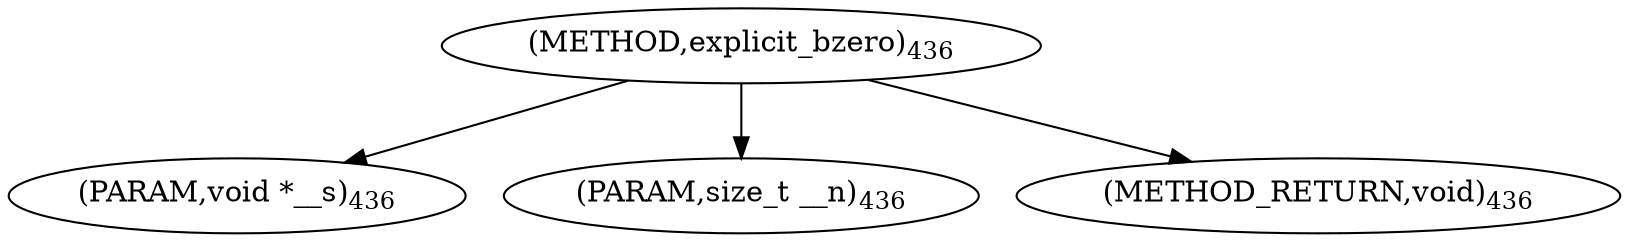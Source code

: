 digraph "explicit_bzero" {  
"98988" [label = <(METHOD,explicit_bzero)<SUB>436</SUB>> ]
"98989" [label = <(PARAM,void *__s)<SUB>436</SUB>> ]
"98990" [label = <(PARAM,size_t __n)<SUB>436</SUB>> ]
"98991" [label = <(METHOD_RETURN,void)<SUB>436</SUB>> ]
  "98988" -> "98989" 
  "98988" -> "98990" 
  "98988" -> "98991" 
}
